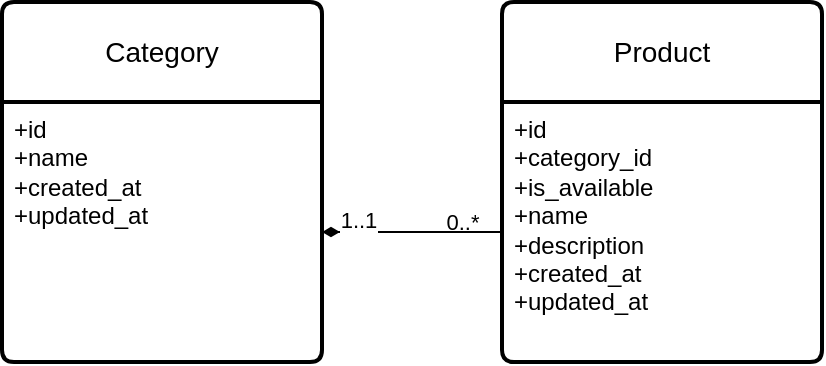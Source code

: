 <mxfile version="27.0.4">
  <diagram name="Page-1" id="Oh6NkAZ1T_bWOPgk7Vpn">
    <mxGraphModel dx="436" dy="260" grid="1" gridSize="10" guides="1" tooltips="1" connect="1" arrows="1" fold="1" page="1" pageScale="1" pageWidth="850" pageHeight="1100" math="0" shadow="0">
      <root>
        <mxCell id="0" />
        <mxCell id="1" parent="0" />
        <mxCell id="bNnh8dUSCuRFfiPYBDCW-1" value="Product" style="swimlane;childLayout=stackLayout;horizontal=1;startSize=50;horizontalStack=0;rounded=1;fontSize=14;fontStyle=0;strokeWidth=2;resizeParent=0;resizeLast=1;shadow=0;dashed=0;align=center;arcSize=4;whiteSpace=wrap;html=1;" parent="1" vertex="1">
          <mxGeometry x="380" y="80" width="160" height="180" as="geometry" />
        </mxCell>
        <mxCell id="bNnh8dUSCuRFfiPYBDCW-2" value="+id&lt;div&gt;+category_id&lt;br&gt;+is_available&lt;br&gt;+name&lt;br&gt;+description&lt;div&gt;+created_at&lt;/div&gt;&lt;div&gt;+updated_at&lt;/div&gt;&lt;/div&gt;" style="align=left;strokeColor=none;fillColor=none;spacingLeft=4;spacingRight=4;fontSize=12;verticalAlign=top;resizable=0;rotatable=0;part=1;html=1;whiteSpace=wrap;" parent="bNnh8dUSCuRFfiPYBDCW-1" vertex="1">
          <mxGeometry y="50" width="160" height="130" as="geometry" />
        </mxCell>
        <mxCell id="hy9HGPHfDR2CPW-qq6lx-1" value="Category" style="swimlane;childLayout=stackLayout;horizontal=1;startSize=50;horizontalStack=0;rounded=1;fontSize=14;fontStyle=0;strokeWidth=2;resizeParent=0;resizeLast=1;shadow=0;dashed=0;align=center;arcSize=4;whiteSpace=wrap;html=1;" vertex="1" parent="1">
          <mxGeometry x="130" y="80" width="160" height="180" as="geometry" />
        </mxCell>
        <mxCell id="hy9HGPHfDR2CPW-qq6lx-2" value="+id&lt;div&gt;+name&lt;br&gt;&lt;div&gt;+created_at&lt;/div&gt;&lt;div&gt;+updated_at&lt;/div&gt;&lt;/div&gt;" style="align=left;strokeColor=none;fillColor=none;spacingLeft=4;spacingRight=4;fontSize=12;verticalAlign=top;resizable=0;rotatable=0;part=1;html=1;whiteSpace=wrap;" vertex="1" parent="hy9HGPHfDR2CPW-qq6lx-1">
          <mxGeometry y="50" width="160" height="130" as="geometry" />
        </mxCell>
        <mxCell id="hy9HGPHfDR2CPW-qq6lx-3" style="edgeStyle=orthogonalEdgeStyle;rounded=0;orthogonalLoop=1;jettySize=auto;html=1;endArrow=none;startFill=0;" edge="1" parent="1" source="hy9HGPHfDR2CPW-qq6lx-2" target="bNnh8dUSCuRFfiPYBDCW-2">
          <mxGeometry relative="1" as="geometry" />
        </mxCell>
        <mxCell id="hy9HGPHfDR2CPW-qq6lx-4" value="0..*" style="edgeLabel;html=1;align=center;verticalAlign=middle;resizable=0;points=[];" vertex="1" connectable="0" parent="hy9HGPHfDR2CPW-qq6lx-3">
          <mxGeometry x="0.444" y="-1" relative="1" as="geometry">
            <mxPoint x="5" y="-6" as="offset" />
          </mxGeometry>
        </mxCell>
        <mxCell id="hy9HGPHfDR2CPW-qq6lx-5" value="" style="edgeStyle=orthogonalEdgeStyle;rounded=0;orthogonalLoop=1;jettySize=auto;html=1;endArrow=diamondThin;startFill=0;startArrow=none;endFill=1;" edge="1" parent="1" source="bNnh8dUSCuRFfiPYBDCW-2" target="hy9HGPHfDR2CPW-qq6lx-2">
          <mxGeometry relative="1" as="geometry" />
        </mxCell>
        <mxCell id="hy9HGPHfDR2CPW-qq6lx-7" value="1..1" style="edgeLabel;html=1;align=center;verticalAlign=middle;resizable=0;points=[];" vertex="1" connectable="0" parent="1">
          <mxGeometry x="319.996" y="190" as="geometry">
            <mxPoint x="-12" y="-1" as="offset" />
          </mxGeometry>
        </mxCell>
      </root>
    </mxGraphModel>
  </diagram>
</mxfile>
